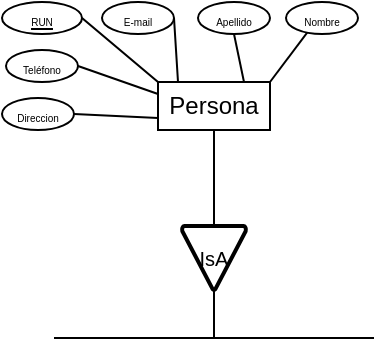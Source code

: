 <mxfile version="28.2.0">
  <diagram name="Página-1" id="rJDqhCbAcnsPSJ13aXZU">
    <mxGraphModel dx="1206" dy="224" grid="1" gridSize="8" guides="1" tooltips="1" connect="1" arrows="1" fold="1" page="1" pageScale="1" pageWidth="827" pageHeight="1169" math="0" shadow="0">
      <root>
        <mxCell id="0" />
        <mxCell id="1" parent="0" />
        <mxCell id="Bj1nx7qE9Sku3UdAhUCZ-23" value="&lt;span style=&quot;text-wrap-mode: nowrap;&quot;&gt;Persona&lt;/span&gt;" style="whiteSpace=wrap;html=1;align=center;" vertex="1" parent="1">
          <mxGeometry x="20" y="48" width="56" height="24" as="geometry" />
        </mxCell>
        <mxCell id="Bj1nx7qE9Sku3UdAhUCZ-24" value="&lt;span style=&quot;font-size: 5px;&quot;&gt;Teléfono&lt;/span&gt;" style="ellipse;whiteSpace=wrap;html=1;align=center;" vertex="1" parent="1">
          <mxGeometry x="-56" y="32" width="36" height="16" as="geometry" />
        </mxCell>
        <mxCell id="Bj1nx7qE9Sku3UdAhUCZ-26" value="&lt;u style=&quot;font-size: 5px;&quot;&gt;RUN&lt;/u&gt;" style="ellipse;whiteSpace=wrap;html=1;align=center;fontStyle=4;" vertex="1" parent="1">
          <mxGeometry x="-58" y="8" width="40" height="16" as="geometry" />
        </mxCell>
        <mxCell id="Bj1nx7qE9Sku3UdAhUCZ-30" value="" style="endArrow=none;html=1;rounded=0;entryX=1;entryY=0.5;entryDx=0;entryDy=0;exitX=0;exitY=0.75;exitDx=0;exitDy=0;" edge="1" parent="1" source="Bj1nx7qE9Sku3UdAhUCZ-23" target="Bj1nx7qE9Sku3UdAhUCZ-35">
          <mxGeometry width="50" height="50" relative="1" as="geometry">
            <mxPoint x="-1" y="112" as="sourcePoint" />
            <mxPoint x="-8" y="96" as="targetPoint" />
          </mxGeometry>
        </mxCell>
        <mxCell id="Bj1nx7qE9Sku3UdAhUCZ-32" value="&lt;span style=&quot;font-size: 5px;&quot;&gt;E-mail&lt;/span&gt;" style="ellipse;whiteSpace=wrap;html=1;align=center;" vertex="1" parent="1">
          <mxGeometry x="-8" y="8" width="36" height="16" as="geometry" />
        </mxCell>
        <mxCell id="Bj1nx7qE9Sku3UdAhUCZ-33" value="&lt;span style=&quot;font-size: 5px;&quot;&gt;Nombre&lt;/span&gt;" style="ellipse;whiteSpace=wrap;html=1;align=center;" vertex="1" parent="1">
          <mxGeometry x="84" y="8" width="36" height="16" as="geometry" />
        </mxCell>
        <mxCell id="Bj1nx7qE9Sku3UdAhUCZ-34" value="&lt;span style=&quot;font-size: 5px;&quot;&gt;Apellido&lt;/span&gt;" style="ellipse;whiteSpace=wrap;html=1;align=center;" vertex="1" parent="1">
          <mxGeometry x="40" y="8" width="36" height="16" as="geometry" />
        </mxCell>
        <mxCell id="Bj1nx7qE9Sku3UdAhUCZ-35" value="&lt;span style=&quot;font-size: 5px;&quot;&gt;Direccion&lt;/span&gt;" style="ellipse;whiteSpace=wrap;html=1;align=center;" vertex="1" parent="1">
          <mxGeometry x="-58" y="56" width="36" height="16" as="geometry" />
        </mxCell>
        <mxCell id="Bj1nx7qE9Sku3UdAhUCZ-36" value="" style="endArrow=none;html=1;rounded=0;entryX=1;entryY=0.5;entryDx=0;entryDy=0;exitX=0;exitY=0;exitDx=0;exitDy=0;" edge="1" parent="1" source="Bj1nx7qE9Sku3UdAhUCZ-23">
          <mxGeometry width="50" height="50" relative="1" as="geometry">
            <mxPoint x="-11" y="32" as="sourcePoint" />
            <mxPoint x="-18" y="16" as="targetPoint" />
          </mxGeometry>
        </mxCell>
        <mxCell id="Bj1nx7qE9Sku3UdAhUCZ-37" value="" style="endArrow=none;html=1;rounded=0;entryX=1;entryY=0.5;entryDx=0;entryDy=0;exitX=0;exitY=0.25;exitDx=0;exitDy=0;" edge="1" parent="1" source="Bj1nx7qE9Sku3UdAhUCZ-23">
          <mxGeometry width="50" height="50" relative="1" as="geometry">
            <mxPoint x="-13" y="56" as="sourcePoint" />
            <mxPoint x="-20" y="40" as="targetPoint" />
          </mxGeometry>
        </mxCell>
        <mxCell id="Bj1nx7qE9Sku3UdAhUCZ-38" value="" style="endArrow=none;html=1;rounded=0;entryX=1;entryY=0.5;entryDx=0;entryDy=0;" edge="1" parent="1">
          <mxGeometry width="50" height="50" relative="1" as="geometry">
            <mxPoint x="30" y="48" as="sourcePoint" />
            <mxPoint x="28" y="16" as="targetPoint" />
          </mxGeometry>
        </mxCell>
        <mxCell id="Bj1nx7qE9Sku3UdAhUCZ-39" value="" style="endArrow=none;html=1;rounded=0;entryX=0.5;entryY=1;entryDx=0;entryDy=0;exitX=0.256;exitY=-0.001;exitDx=0;exitDy=0;exitPerimeter=0;" edge="1" parent="1" target="Bj1nx7qE9Sku3UdAhUCZ-34">
          <mxGeometry width="50" height="50" relative="1" as="geometry">
            <mxPoint x="63" y="48" as="sourcePoint" />
            <mxPoint x="56" y="32" as="targetPoint" />
          </mxGeometry>
        </mxCell>
        <mxCell id="Bj1nx7qE9Sku3UdAhUCZ-40" value="" style="endArrow=none;html=1;rounded=0;entryX=0.294;entryY=0.956;entryDx=0;entryDy=0;exitX=1;exitY=0;exitDx=0;exitDy=0;entryPerimeter=0;" edge="1" parent="1" source="Bj1nx7qE9Sku3UdAhUCZ-23" target="Bj1nx7qE9Sku3UdAhUCZ-33">
          <mxGeometry width="50" height="50" relative="1" as="geometry">
            <mxPoint x="87" y="48" as="sourcePoint" />
            <mxPoint x="80" y="32" as="targetPoint" />
          </mxGeometry>
        </mxCell>
        <mxCell id="Bj1nx7qE9Sku3UdAhUCZ-41" value="&lt;font size=&quot;1&quot;&gt;IsA&lt;/font&gt;" style="strokeWidth=2;html=1;shape=mxgraph.flowchart.merge_or_storage;whiteSpace=wrap;verticalAlign=middle;labelPosition=center;verticalLabelPosition=middle;align=center;" vertex="1" parent="1">
          <mxGeometry x="32" y="120" width="32" height="32" as="geometry" />
        </mxCell>
        <mxCell id="Bj1nx7qE9Sku3UdAhUCZ-42" value="" style="endArrow=none;html=1;rounded=0;entryX=0.5;entryY=1;entryDx=0;entryDy=0;exitX=0.5;exitY=0;exitDx=0;exitDy=0;exitPerimeter=0;" edge="1" parent="1" source="Bj1nx7qE9Sku3UdAhUCZ-41" target="Bj1nx7qE9Sku3UdAhUCZ-23">
          <mxGeometry width="50" height="50" relative="1" as="geometry">
            <mxPoint x="31" y="112" as="sourcePoint" />
            <mxPoint x="24" y="96" as="targetPoint" />
            <Array as="points">
              <mxPoint x="48" y="96" />
            </Array>
          </mxGeometry>
        </mxCell>
        <mxCell id="Bj1nx7qE9Sku3UdAhUCZ-43" value="" style="endArrow=none;html=1;rounded=0;" edge="1" parent="1">
          <mxGeometry relative="1" as="geometry">
            <mxPoint x="-32" y="176" as="sourcePoint" />
            <mxPoint x="128" y="176" as="targetPoint" />
          </mxGeometry>
        </mxCell>
        <mxCell id="Bj1nx7qE9Sku3UdAhUCZ-44" value="" style="endArrow=none;html=1;rounded=0;entryX=0.5;entryY=1;entryDx=0;entryDy=0;" edge="1" parent="1">
          <mxGeometry width="50" height="50" relative="1" as="geometry">
            <mxPoint x="48" y="176" as="sourcePoint" />
            <mxPoint x="48" y="152" as="targetPoint" />
            <Array as="points">
              <mxPoint x="48" y="176" />
            </Array>
          </mxGeometry>
        </mxCell>
      </root>
    </mxGraphModel>
  </diagram>
</mxfile>
